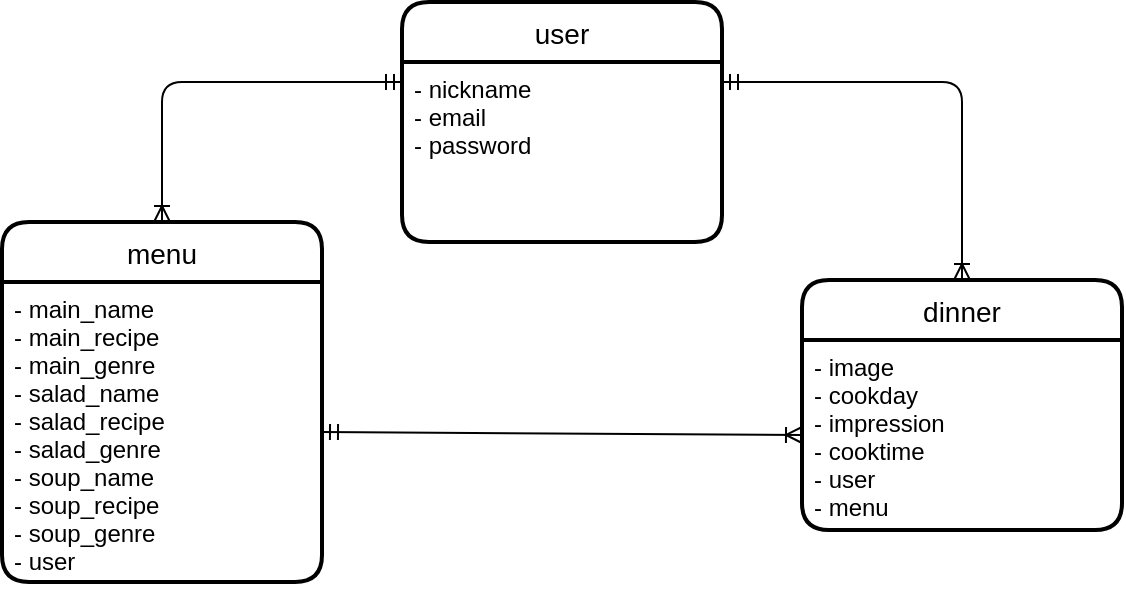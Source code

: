 <mxfile>
    <diagram id="aHPKY-LtZ8b3zzjBw0EI" name="ページ1">
        <mxGraphModel dx="303" dy="520" grid="1" gridSize="10" guides="1" tooltips="1" connect="1" arrows="1" fold="1" page="1" pageScale="1" pageWidth="850" pageHeight="1100" math="0" shadow="0">
            <root>
                <mxCell id="0"/>
                <mxCell id="1" parent="0"/>
                <mxCell id="15" value="user" style="swimlane;childLayout=stackLayout;horizontal=1;startSize=30;horizontalStack=0;rounded=1;fontSize=14;fontStyle=0;strokeWidth=2;resizeParent=0;resizeLast=1;shadow=0;dashed=0;align=center;" vertex="1" parent="1">
                    <mxGeometry x="240" y="80" width="160" height="120" as="geometry"/>
                </mxCell>
                <mxCell id="16" value="- nickname&#10;- email&#10;- password" style="align=left;strokeColor=none;fillColor=none;spacingLeft=4;fontSize=12;verticalAlign=top;resizable=0;rotatable=0;part=1;" vertex="1" parent="15">
                    <mxGeometry y="30" width="160" height="90" as="geometry"/>
                </mxCell>
                <mxCell id="17" value="menu" style="swimlane;childLayout=stackLayout;horizontal=1;startSize=30;horizontalStack=0;rounded=1;fontSize=14;fontStyle=0;strokeWidth=2;resizeParent=0;resizeLast=1;shadow=0;dashed=0;align=center;" vertex="1" parent="1">
                    <mxGeometry x="40" y="190" width="160" height="180" as="geometry"/>
                </mxCell>
                <mxCell id="18" value="- main_name&#10;- main_recipe&#10;- main_genre&#10;- salad_name&#10;- salad_recipe&#10;- salad_genre&#10;- soup_name&#10;- soup_recipe&#10;- soup_genre&#10;- user &#10;&#10;" style="align=left;strokeColor=none;fillColor=none;spacingLeft=4;fontSize=12;verticalAlign=top;resizable=0;rotatable=0;part=1;" vertex="1" parent="17">
                    <mxGeometry y="30" width="160" height="150" as="geometry"/>
                </mxCell>
                <mxCell id="34" style="edgeStyle=none;rounded=0;orthogonalLoop=1;jettySize=auto;html=1;exitX=0.5;exitY=1;exitDx=0;exitDy=0;startArrow=ERmandOne;startFill=0;endArrow=ERone;endFill=0;" edge="1" parent="17" source="18" target="18">
                    <mxGeometry relative="1" as="geometry"/>
                </mxCell>
                <mxCell id="19" value="dinner" style="swimlane;childLayout=stackLayout;horizontal=1;startSize=30;horizontalStack=0;rounded=1;fontSize=14;fontStyle=0;strokeWidth=2;resizeParent=0;resizeLast=1;shadow=0;dashed=0;align=center;" vertex="1" parent="1">
                    <mxGeometry x="440" y="219" width="160" height="125" as="geometry"/>
                </mxCell>
                <mxCell id="20" value="- image&#10;- cookday&#10;- impression&#10;- cooktime&#10;- user&#10;- menu&#10;" style="align=left;strokeColor=none;fillColor=none;spacingLeft=4;fontSize=12;verticalAlign=top;resizable=0;rotatable=0;part=1;" vertex="1" parent="19">
                    <mxGeometry y="30" width="160" height="95" as="geometry"/>
                </mxCell>
                <mxCell id="28" value="" style="edgeStyle=orthogonalEdgeStyle;fontSize=12;html=1;endArrow=ERmandOne;endFill=0;startArrow=ERoneToMany;startFill=0;" edge="1" parent="1">
                    <mxGeometry width="100" height="100" relative="1" as="geometry">
                        <mxPoint x="120" y="190" as="sourcePoint"/>
                        <mxPoint x="240" y="120" as="targetPoint"/>
                        <Array as="points">
                            <mxPoint x="120" y="120"/>
                        </Array>
                    </mxGeometry>
                </mxCell>
                <mxCell id="30" value="" style="edgeStyle=orthogonalEdgeStyle;fontSize=12;html=1;endArrow=ERoneToMany;endFill=0;entryX=0.5;entryY=0;entryDx=0;entryDy=0;startArrow=ERmandOne;startFill=0;" edge="1" parent="1" target="19">
                    <mxGeometry width="100" height="100" relative="1" as="geometry">
                        <mxPoint x="400" y="120" as="sourcePoint"/>
                        <mxPoint x="520" y="220" as="targetPoint"/>
                        <Array as="points">
                            <mxPoint x="520" y="120"/>
                        </Array>
                    </mxGeometry>
                </mxCell>
                <mxCell id="33" value="" style="endArrow=ERoneToMany;html=1;rounded=0;entryX=0;entryY=0.5;entryDx=0;entryDy=0;exitX=1;exitY=0.5;exitDx=0;exitDy=0;startArrow=ERmandOne;startFill=0;endFill=0;" edge="1" parent="1" source="18" target="20">
                    <mxGeometry relative="1" as="geometry">
                        <mxPoint x="200" y="320" as="sourcePoint"/>
                        <mxPoint x="360" y="320" as="targetPoint"/>
                    </mxGeometry>
                </mxCell>
            </root>
        </mxGraphModel>
    </diagram>
</mxfile>